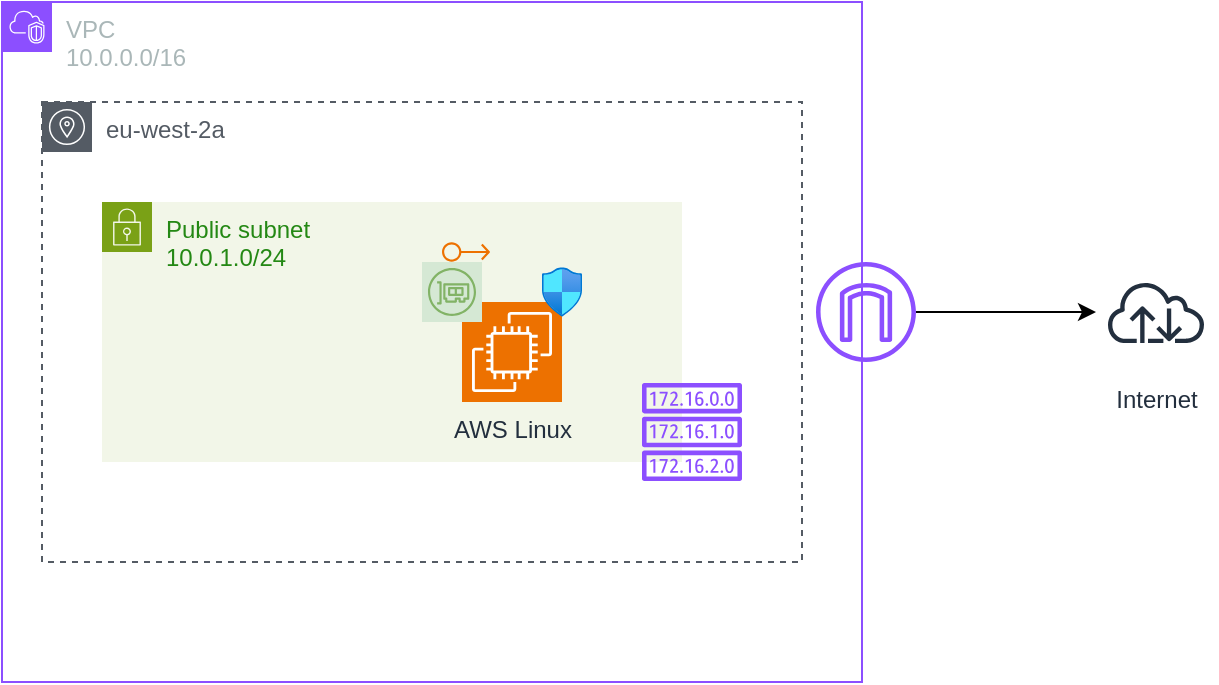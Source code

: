 <mxfile version="26.1.1">
  <diagram name="Page-1" id="p6qK8kEw5yskyrGsube2">
    <mxGraphModel dx="1434" dy="844" grid="1" gridSize="10" guides="0" tooltips="0" connect="1" arrows="1" fold="1" page="1" pageScale="1" pageWidth="827" pageHeight="583" background="#ffffff" math="0" shadow="0">
      <root>
        <mxCell id="0" />
        <mxCell id="1" parent="0" />
        <mxCell id="Kz-wIjc-FzGeUWv-fM7C-3" value="VPC&lt;div&gt;10.0.0.0/16&lt;/div&gt;" style="points=[[0,0],[0.25,0],[0.5,0],[0.75,0],[1,0],[1,0.25],[1,0.5],[1,0.75],[1,1],[0.75,1],[0.5,1],[0.25,1],[0,1],[0,0.75],[0,0.5],[0,0.25]];outlineConnect=0;gradientColor=none;html=1;whiteSpace=wrap;fontSize=12;fontStyle=0;container=0;pointerEvents=0;collapsible=0;recursiveResize=0;shape=mxgraph.aws4.group;grIcon=mxgraph.aws4.group_vpc2;strokeColor=#8C4FFF;fillColor=none;verticalAlign=top;align=left;spacingLeft=30;fontColor=#AAB7B8;dashed=0;" parent="1" vertex="1">
          <mxGeometry x="103" y="120" width="430" height="340" as="geometry" />
        </mxCell>
        <mxCell id="2o5fjF7P0Zt1T5E3dWUF-2" value="" style="edgeStyle=orthogonalEdgeStyle;rounded=0;orthogonalLoop=1;jettySize=auto;html=1;" edge="1" parent="1" source="Kz-wIjc-FzGeUWv-fM7C-10" target="2o5fjF7P0Zt1T5E3dWUF-1">
          <mxGeometry relative="1" as="geometry" />
        </mxCell>
        <mxCell id="Kz-wIjc-FzGeUWv-fM7C-10" value="" style="sketch=0;outlineConnect=0;fontColor=#232F3E;gradientColor=none;fillColor=#8C4FFF;strokeColor=none;dashed=0;verticalLabelPosition=bottom;verticalAlign=top;align=center;html=1;fontSize=12;fontStyle=0;aspect=fixed;pointerEvents=1;shape=mxgraph.aws4.internet_gateway;" parent="1" vertex="1">
          <mxGeometry x="510" y="250" width="50" height="50" as="geometry" />
        </mxCell>
        <mxCell id="Kz-wIjc-FzGeUWv-fM7C-8" value="Public subnet&lt;div&gt;10.0.1.0/24&lt;/div&gt;" style="points=[[0,0],[0.25,0],[0.5,0],[0.75,0],[1,0],[1,0.25],[1,0.5],[1,0.75],[1,1],[0.75,1],[0.5,1],[0.25,1],[0,1],[0,0.75],[0,0.5],[0,0.25]];outlineConnect=0;gradientColor=none;html=1;whiteSpace=wrap;fontSize=12;fontStyle=0;container=0;pointerEvents=0;collapsible=0;recursiveResize=0;shape=mxgraph.aws4.group;grIcon=mxgraph.aws4.group_security_group;grStroke=0;strokeColor=#7AA116;fillColor=#F2F6E8;verticalAlign=top;align=left;spacingLeft=30;fontColor=#248814;dashed=0;" parent="1" vertex="1">
          <mxGeometry x="153" y="220" width="290" height="130" as="geometry" />
        </mxCell>
        <mxCell id="Kz-wIjc-FzGeUWv-fM7C-12" value="" style="sketch=0;outlineConnect=0;fontColor=#232F3E;gradientColor=none;fillColor=#8C4FFF;strokeColor=none;dashed=0;verticalLabelPosition=bottom;verticalAlign=top;align=center;html=1;fontSize=12;fontStyle=0;aspect=fixed;pointerEvents=1;shape=mxgraph.aws4.route_table;" parent="1" vertex="1">
          <mxGeometry x="423" y="310" width="50" height="50" as="geometry" />
        </mxCell>
        <mxCell id="Kz-wIjc-FzGeUWv-fM7C-11" value="AWS Linux" style="sketch=0;points=[[0,0,0],[0.25,0,0],[0.5,0,0],[0.75,0,0],[1,0,0],[0,1,0],[0.25,1,0],[0.5,1,0],[0.75,1,0],[1,1,0],[0,0.25,0],[0,0.5,0],[0,0.75,0],[1,0.25,0],[1,0.5,0],[1,0.75,0]];outlineConnect=0;fontColor=#232F3E;fillColor=#ED7100;strokeColor=#ffffff;dashed=0;verticalLabelPosition=bottom;verticalAlign=top;align=center;html=1;fontSize=12;fontStyle=0;aspect=fixed;shape=mxgraph.aws4.resourceIcon;resIcon=mxgraph.aws4.ec2;" parent="1" vertex="1">
          <mxGeometry x="333" y="270" width="50" height="50" as="geometry" />
        </mxCell>
        <mxCell id="Kz-wIjc-FzGeUWv-fM7C-17" value="" style="image;aspect=fixed;html=1;points=[];align=center;fontSize=12;image=img/lib/azure2/networking/Network_Security_Groups.svg;" parent="1" vertex="1">
          <mxGeometry x="373" y="250" width="20" height="30" as="geometry" />
        </mxCell>
        <mxCell id="lU1sYqAPd7Gccb7Y52yi-2" value="" style="sketch=0;outlineConnect=0;strokeColor=#82b366;fillColor=#d5e8d4;dashed=0;verticalLabelPosition=bottom;verticalAlign=top;align=center;html=1;fontSize=12;fontStyle=0;aspect=fixed;shape=mxgraph.aws4.resourceIcon;resIcon=mxgraph.aws4.elastic_network_interface;" parent="1" vertex="1">
          <mxGeometry x="313" y="250" width="30" height="30" as="geometry" />
        </mxCell>
        <mxCell id="f0URTuYSXc2oHAQuzCzU-1" value="eu-west-2a" style="sketch=0;outlineConnect=0;gradientColor=none;html=1;whiteSpace=wrap;fontSize=12;fontStyle=0;shape=mxgraph.aws4.group;grIcon=mxgraph.aws4.group_availability_zone;strokeColor=#545B64;fillColor=none;verticalAlign=top;align=left;spacingLeft=30;fontColor=#545B64;dashed=1;" parent="1" vertex="1">
          <mxGeometry x="123" y="170" width="380" height="230" as="geometry" />
        </mxCell>
        <mxCell id="uqWwwzHaCkBMUEoGA-Bo-1" value="" style="sketch=0;outlineConnect=0;fontColor=#232F3E;gradientColor=none;fillColor=#ED7100;strokeColor=none;dashed=0;verticalLabelPosition=bottom;verticalAlign=top;align=center;html=1;fontSize=12;fontStyle=0;aspect=fixed;pointerEvents=1;shape=mxgraph.aws4.elastic_ip_address;" parent="1" vertex="1">
          <mxGeometry x="323" y="240" width="24" height="10" as="geometry" />
        </mxCell>
        <mxCell id="2o5fjF7P0Zt1T5E3dWUF-1" value="Internet" style="sketch=0;outlineConnect=0;fontColor=#232F3E;gradientColor=none;strokeColor=#232F3E;fillColor=#ffffff;dashed=0;verticalLabelPosition=bottom;verticalAlign=top;align=center;html=1;fontSize=12;fontStyle=0;aspect=fixed;shape=mxgraph.aws4.resourceIcon;resIcon=mxgraph.aws4.internet;" vertex="1" parent="1">
          <mxGeometry x="650" y="245" width="60" height="60" as="geometry" />
        </mxCell>
      </root>
    </mxGraphModel>
  </diagram>
</mxfile>
